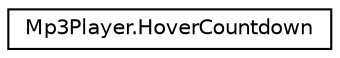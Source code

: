 digraph "Graphical Class Hierarchy"
{
  edge [fontname="Helvetica",fontsize="10",labelfontname="Helvetica",labelfontsize="10"];
  node [fontname="Helvetica",fontsize="10",shape=record];
  rankdir="LR";
  Node0 [label="Mp3Player.HoverCountdown",height=0.2,width=0.4,color="black", fillcolor="white", style="filled",URL="$class_mp3_player_1_1_hover_countdown.html",tooltip="HoverCountdown Class privide some mouse event functionality using time interval. Aniket Satarkar : an..."];
}
